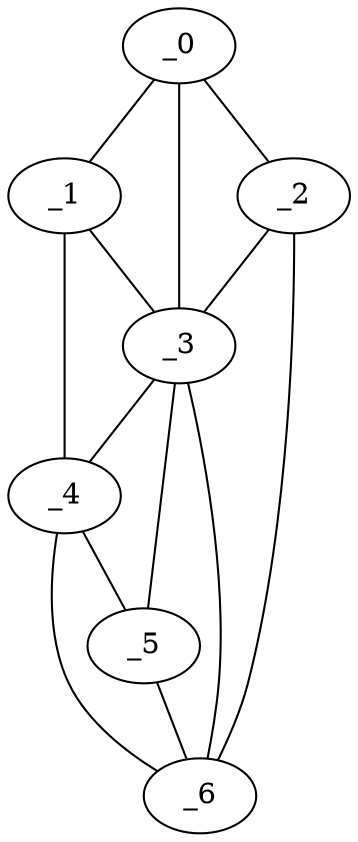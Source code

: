 graph "obj2__300.gxl" {
	_0	 [x=43,
		y=11];
	_1	 [x=44,
		y=6];
	_0 -- _1	 [valence=1];
	_2	 [x=47,
		y=48];
	_0 -- _2	 [valence=1];
	_3	 [x=49,
		y=10];
	_0 -- _3	 [valence=2];
	_1 -- _3	 [valence=2];
	_4	 [x=51,
		y=2];
	_1 -- _4	 [valence=1];
	_2 -- _3	 [valence=2];
	_6	 [x=58,
		y=6];
	_2 -- _6	 [valence=1];
	_3 -- _4	 [valence=1];
	_5	 [x=54,
		y=6];
	_3 -- _5	 [valence=2];
	_3 -- _6	 [valence=1];
	_4 -- _5	 [valence=1];
	_4 -- _6	 [valence=1];
	_5 -- _6	 [valence=2];
}
